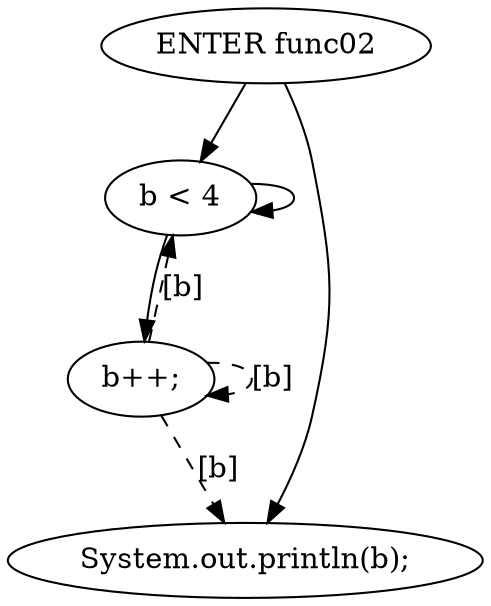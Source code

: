 digraph G {
  0 [ label="ENTER func02" ];
  2 [ label="b < 4" ];
  3 [ label="b++;" ];
  4 [ label="System.out.println(b);" ];
  3 -> 2 [ style="dashed" label="[b]" ];
  3 -> 3 [ style="dashed" label="[b]" ];
  3 -> 4 [ style="dashed" label="[b]" ];
  0 -> 2 [ ];
  0 -> 4 [ ];
  2 -> 3 [ ];
  2 -> 2 [ ];
}
